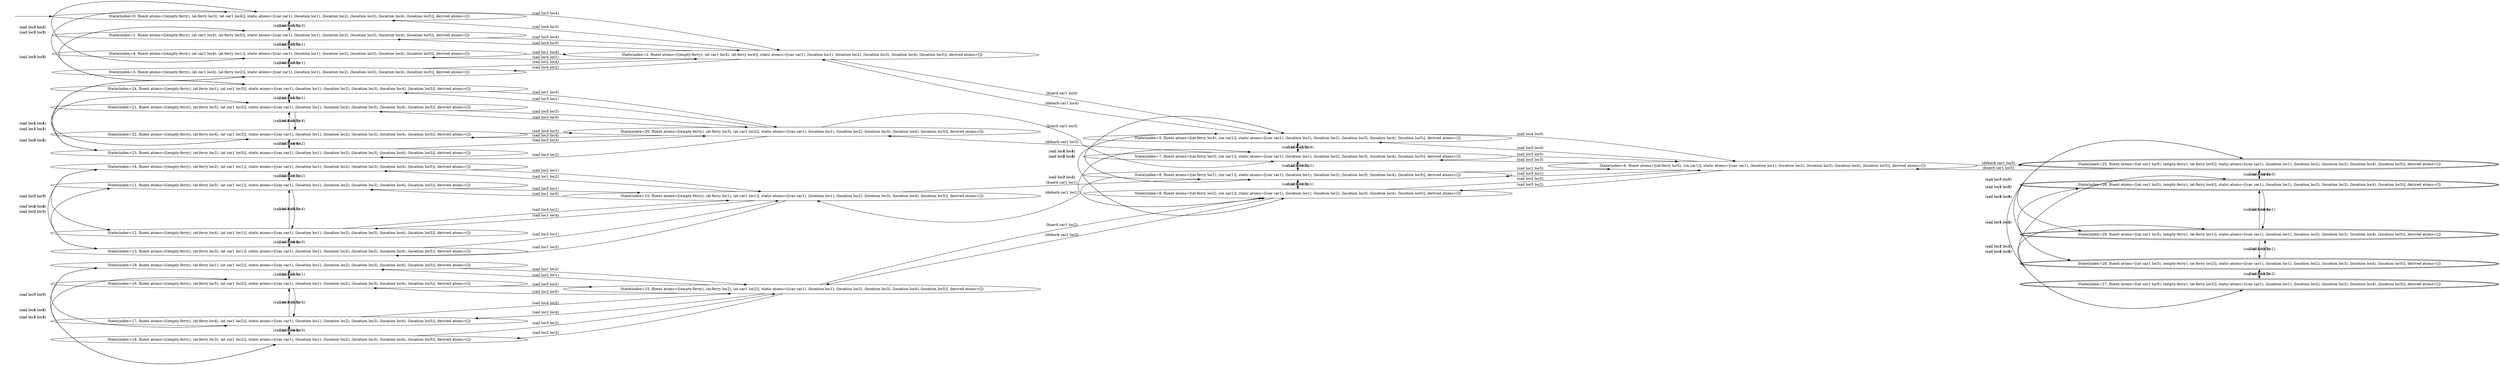 digraph {
rankdir="LR"
s0[label="State(index=0, fluent atoms=[(empty-ferry), (at-ferry loc3), (at car1 loc4)], static atoms=[(car car1), (location loc1), (location loc2), (location loc3), (location loc4), (location loc5)], derived atoms=[])"]
s1[label="State(index=1, fluent atoms=[(empty-ferry), (at car1 loc4), (at-ferry loc5)], static atoms=[(car car1), (location loc1), (location loc2), (location loc3), (location loc4), (location loc5)], derived atoms=[])"]
s2[label="State(index=2, fluent atoms=[(empty-ferry), (at car1 loc4), (at-ferry loc4)], static atoms=[(car car1), (location loc1), (location loc2), (location loc3), (location loc4), (location loc5)], derived atoms=[])"]
s3[label="State(index=3, fluent atoms=[(empty-ferry), (at car1 loc4), (at-ferry loc2)], static atoms=[(car car1), (location loc1), (location loc2), (location loc3), (location loc4), (location loc5)], derived atoms=[])"]
s4[label="State(index=4, fluent atoms=[(empty-ferry), (at car1 loc4), (at-ferry loc1)], static atoms=[(car car1), (location loc1), (location loc2), (location loc3), (location loc4), (location loc5)], derived atoms=[])"]
s5[label="State(index=5, fluent atoms=[(at-ferry loc4), (on car1)], static atoms=[(car car1), (location loc1), (location loc2), (location loc3), (location loc4), (location loc5)], derived atoms=[])"]
s6[label="State(index=6, fluent atoms=[(at-ferry loc5), (on car1)], static atoms=[(car car1), (location loc1), (location loc2), (location loc3), (location loc4), (location loc5)], derived atoms=[])"]
s7[label="State(index=7, fluent atoms=[(at-ferry loc3), (on car1)], static atoms=[(car car1), (location loc1), (location loc2), (location loc3), (location loc4), (location loc5)], derived atoms=[])"]
s8[label="State(index=8, fluent atoms=[(at-ferry loc2), (on car1)], static atoms=[(car car1), (location loc1), (location loc2), (location loc3), (location loc4), (location loc5)], derived atoms=[])"]
s9[label="State(index=9, fluent atoms=[(at-ferry loc1), (on car1)], static atoms=[(car car1), (location loc1), (location loc2), (location loc3), (location loc4), (location loc5)], derived atoms=[])"]
s10[label="State(index=10, fluent atoms=[(empty-ferry), (at-ferry loc1), (at car1 loc1)], static atoms=[(car car1), (location loc1), (location loc2), (location loc3), (location loc4), (location loc5)], derived atoms=[])"]
s11[label="State(index=11, fluent atoms=[(empty-ferry), (at-ferry loc5), (at car1 loc1)], static atoms=[(car car1), (location loc1), (location loc2), (location loc3), (location loc4), (location loc5)], derived atoms=[])"]
s12[label="State(index=12, fluent atoms=[(empty-ferry), (at-ferry loc4), (at car1 loc1)], static atoms=[(car car1), (location loc1), (location loc2), (location loc3), (location loc4), (location loc5)], derived atoms=[])"]
s13[label="State(index=13, fluent atoms=[(empty-ferry), (at-ferry loc3), (at car1 loc1)], static atoms=[(car car1), (location loc1), (location loc2), (location loc3), (location loc4), (location loc5)], derived atoms=[])"]
s14[label="State(index=14, fluent atoms=[(empty-ferry), (at-ferry loc2), (at car1 loc1)], static atoms=[(car car1), (location loc1), (location loc2), (location loc3), (location loc4), (location loc5)], derived atoms=[])"]
s15[label="State(index=15, fluent atoms=[(empty-ferry), (at-ferry loc2), (at car1 loc2)], static atoms=[(car car1), (location loc1), (location loc2), (location loc3), (location loc4), (location loc5)], derived atoms=[])"]
s16[label="State(index=16, fluent atoms=[(empty-ferry), (at-ferry loc5), (at car1 loc2)], static atoms=[(car car1), (location loc1), (location loc2), (location loc3), (location loc4), (location loc5)], derived atoms=[])"]
s17[label="State(index=17, fluent atoms=[(empty-ferry), (at-ferry loc4), (at car1 loc2)], static atoms=[(car car1), (location loc1), (location loc2), (location loc3), (location loc4), (location loc5)], derived atoms=[])"]
s18[label="State(index=18, fluent atoms=[(empty-ferry), (at-ferry loc3), (at car1 loc2)], static atoms=[(car car1), (location loc1), (location loc2), (location loc3), (location loc4), (location loc5)], derived atoms=[])"]
s19[label="State(index=19, fluent atoms=[(empty-ferry), (at-ferry loc1), (at car1 loc2)], static atoms=[(car car1), (location loc1), (location loc2), (location loc3), (location loc4), (location loc5)], derived atoms=[])"]
s20[label="State(index=20, fluent atoms=[(empty-ferry), (at-ferry loc3), (at car1 loc3)], static atoms=[(car car1), (location loc1), (location loc2), (location loc3), (location loc4), (location loc5)], derived atoms=[])"]
s21[label="State(index=21, fluent atoms=[(empty-ferry), (at-ferry loc5), (at car1 loc3)], static atoms=[(car car1), (location loc1), (location loc2), (location loc3), (location loc4), (location loc5)], derived atoms=[])"]
s22[label="State(index=22, fluent atoms=[(empty-ferry), (at-ferry loc4), (at car1 loc3)], static atoms=[(car car1), (location loc1), (location loc2), (location loc3), (location loc4), (location loc5)], derived atoms=[])"]
s23[label="State(index=23, fluent atoms=[(empty-ferry), (at-ferry loc2), (at car1 loc3)], static atoms=[(car car1), (location loc1), (location loc2), (location loc3), (location loc4), (location loc5)], derived atoms=[])"]
s24[label="State(index=24, fluent atoms=[(empty-ferry), (at-ferry loc1), (at car1 loc3)], static atoms=[(car car1), (location loc1), (location loc2), (location loc3), (location loc4), (location loc5)], derived atoms=[])"]
s25[peripheries=2,label="State(index=25, fluent atoms=[(at car1 loc5), (empty-ferry), (at-ferry loc5)], static atoms=[(car car1), (location loc1), (location loc2), (location loc3), (location loc4), (location loc5)], derived atoms=[])"]
s26[peripheries=2,label="State(index=26, fluent atoms=[(at car1 loc5), (empty-ferry), (at-ferry loc4)], static atoms=[(car car1), (location loc1), (location loc2), (location loc3), (location loc4), (location loc5)], derived atoms=[])"]
s27[peripheries=2,label="State(index=27, fluent atoms=[(at car1 loc5), (empty-ferry), (at-ferry loc3)], static atoms=[(car car1), (location loc1), (location loc2), (location loc3), (location loc4), (location loc5)], derived atoms=[])"]
s28[peripheries=2,label="State(index=28, fluent atoms=[(at car1 loc5), (empty-ferry), (at-ferry loc2)], static atoms=[(car car1), (location loc1), (location loc2), (location loc3), (location loc4), (location loc5)], derived atoms=[])"]
s29[peripheries=2,label="State(index=29, fluent atoms=[(at car1 loc5), (empty-ferry), (at-ferry loc1)], static atoms=[(car car1), (location loc1), (location loc2), (location loc3), (location loc4), (location loc5)], derived atoms=[])"]
Dangling [ label = "", style = invis ]
{ rank = same; Dangling }
Dangling -> s0
{ rank = same; s0,s1,s3,s4,s11,s12,s13,s14,s16,s17,s18,s19,s21,s22,s23,s24}
{ rank = same; s2,s10,s15,s20}
{ rank = same; s5,s7,s8,s9}
{ rank = same; s6}
{ rank = same; s25,s26,s27,s28,s29}
s0->s1 [label="(sail loc3 loc5)"]
s0->s2 [label="(sail loc3 loc4)"]
s0->s3 [label="(sail loc3 loc2)"]
s0->s4 [label="(sail loc3 loc1)"]
s4->s1 [label="(sail loc1 loc5)"]
s4->s2 [label="(sail loc1 loc4)"]
s4->s0 [label="(sail loc1 loc3)"]
s4->s3 [label="(sail loc1 loc2)"]
s3->s1 [label="(sail loc2 loc5)"]
s3->s2 [label="(sail loc2 loc4)"]
s3->s0 [label="(sail loc2 loc3)"]
s3->s4 [label="(sail loc2 loc1)"]
s2->s1 [label="(sail loc4 loc5)"]
s2->s0 [label="(sail loc4 loc3)"]
s2->s3 [label="(sail loc4 loc2)"]
s2->s4 [label="(sail loc4 loc1)"]
s2->s5 [label="(board car1 loc4)"]
s5->s2 [label="(debark car1 loc4)"]
s5->s6 [label="(sail loc4 loc5)"]
s5->s7 [label="(sail loc4 loc3)"]
s5->s8 [label="(sail loc4 loc2)"]
s5->s9 [label="(sail loc4 loc1)"]
s9->s10 [label="(debark car1 loc1)"]
s9->s6 [label="(sail loc1 loc5)"]
s9->s5 [label="(sail loc1 loc4)"]
s9->s7 [label="(sail loc1 loc3)"]
s9->s8 [label="(sail loc1 loc2)"]
s10->s11 [label="(sail loc1 loc5)"]
s10->s12 [label="(sail loc1 loc4)"]
s10->s13 [label="(sail loc1 loc3)"]
s10->s14 [label="(sail loc1 loc2)"]
s10->s9 [label="(board car1 loc1)"]
s14->s11 [label="(sail loc2 loc5)"]
s14->s12 [label="(sail loc2 loc4)"]
s14->s13 [label="(sail loc2 loc3)"]
s14->s10 [label="(sail loc2 loc1)"]
s13->s11 [label="(sail loc3 loc5)"]
s13->s12 [label="(sail loc3 loc4)"]
s13->s14 [label="(sail loc3 loc2)"]
s13->s10 [label="(sail loc3 loc1)"]
s12->s11 [label="(sail loc4 loc5)"]
s12->s13 [label="(sail loc4 loc3)"]
s12->s14 [label="(sail loc4 loc2)"]
s12->s10 [label="(sail loc4 loc1)"]
s11->s12 [label="(sail loc5 loc4)"]
s11->s13 [label="(sail loc5 loc3)"]
s11->s14 [label="(sail loc5 loc2)"]
s11->s10 [label="(sail loc5 loc1)"]
s8->s15 [label="(debark car1 loc2)"]
s8->s6 [label="(sail loc2 loc5)"]
s8->s5 [label="(sail loc2 loc4)"]
s8->s7 [label="(sail loc2 loc3)"]
s8->s9 [label="(sail loc2 loc1)"]
s15->s16 [label="(sail loc2 loc5)"]
s15->s17 [label="(sail loc2 loc4)"]
s15->s18 [label="(sail loc2 loc3)"]
s15->s19 [label="(sail loc2 loc1)"]
s15->s8 [label="(board car1 loc2)"]
s19->s16 [label="(sail loc1 loc5)"]
s19->s17 [label="(sail loc1 loc4)"]
s19->s18 [label="(sail loc1 loc3)"]
s19->s15 [label="(sail loc1 loc2)"]
s18->s16 [label="(sail loc3 loc5)"]
s18->s17 [label="(sail loc3 loc4)"]
s18->s15 [label="(sail loc3 loc2)"]
s18->s19 [label="(sail loc3 loc1)"]
s17->s16 [label="(sail loc4 loc5)"]
s17->s18 [label="(sail loc4 loc3)"]
s17->s15 [label="(sail loc4 loc2)"]
s17->s19 [label="(sail loc4 loc1)"]
s16->s17 [label="(sail loc5 loc4)"]
s16->s18 [label="(sail loc5 loc3)"]
s16->s15 [label="(sail loc5 loc2)"]
s16->s19 [label="(sail loc5 loc1)"]
s7->s20 [label="(debark car1 loc3)"]
s7->s6 [label="(sail loc3 loc5)"]
s7->s5 [label="(sail loc3 loc4)"]
s7->s8 [label="(sail loc3 loc2)"]
s7->s9 [label="(sail loc3 loc1)"]
s20->s21 [label="(sail loc3 loc5)"]
s20->s22 [label="(sail loc3 loc4)"]
s20->s23 [label="(sail loc3 loc2)"]
s20->s24 [label="(sail loc3 loc1)"]
s20->s7 [label="(board car1 loc3)"]
s24->s21 [label="(sail loc1 loc5)"]
s24->s22 [label="(sail loc1 loc4)"]
s24->s20 [label="(sail loc1 loc3)"]
s24->s23 [label="(sail loc1 loc2)"]
s23->s21 [label="(sail loc2 loc5)"]
s23->s22 [label="(sail loc2 loc4)"]
s23->s20 [label="(sail loc2 loc3)"]
s23->s24 [label="(sail loc2 loc1)"]
s22->s21 [label="(sail loc4 loc5)"]
s22->s20 [label="(sail loc4 loc3)"]
s22->s23 [label="(sail loc4 loc2)"]
s22->s24 [label="(sail loc4 loc1)"]
s21->s22 [label="(sail loc5 loc4)"]
s21->s20 [label="(sail loc5 loc3)"]
s21->s23 [label="(sail loc5 loc2)"]
s21->s24 [label="(sail loc5 loc1)"]
s6->s25 [label="(debark car1 loc5)"]
s6->s5 [label="(sail loc5 loc4)"]
s6->s7 [label="(sail loc5 loc3)"]
s6->s8 [label="(sail loc5 loc2)"]
s6->s9 [label="(sail loc5 loc1)"]
s25->s26 [label="(sail loc5 loc4)"]
s25->s27 [label="(sail loc5 loc3)"]
s25->s28 [label="(sail loc5 loc2)"]
s25->s29 [label="(sail loc5 loc1)"]
s25->s6 [label="(board car1 loc5)"]
s29->s25 [label="(sail loc1 loc5)"]
s29->s26 [label="(sail loc1 loc4)"]
s29->s27 [label="(sail loc1 loc3)"]
s29->s28 [label="(sail loc1 loc2)"]
s28->s25 [label="(sail loc2 loc5)"]
s28->s26 [label="(sail loc2 loc4)"]
s28->s27 [label="(sail loc2 loc3)"]
s28->s29 [label="(sail loc2 loc1)"]
s27->s25 [label="(sail loc3 loc5)"]
s27->s26 [label="(sail loc3 loc4)"]
s27->s28 [label="(sail loc3 loc2)"]
s27->s29 [label="(sail loc3 loc1)"]
s26->s25 [label="(sail loc4 loc5)"]
s26->s27 [label="(sail loc4 loc3)"]
s26->s28 [label="(sail loc4 loc2)"]
s26->s29 [label="(sail loc4 loc1)"]
s1->s2 [label="(sail loc5 loc4)"]
s1->s0 [label="(sail loc5 loc3)"]
s1->s3 [label="(sail loc5 loc2)"]
s1->s4 [label="(sail loc5 loc1)"]
}
